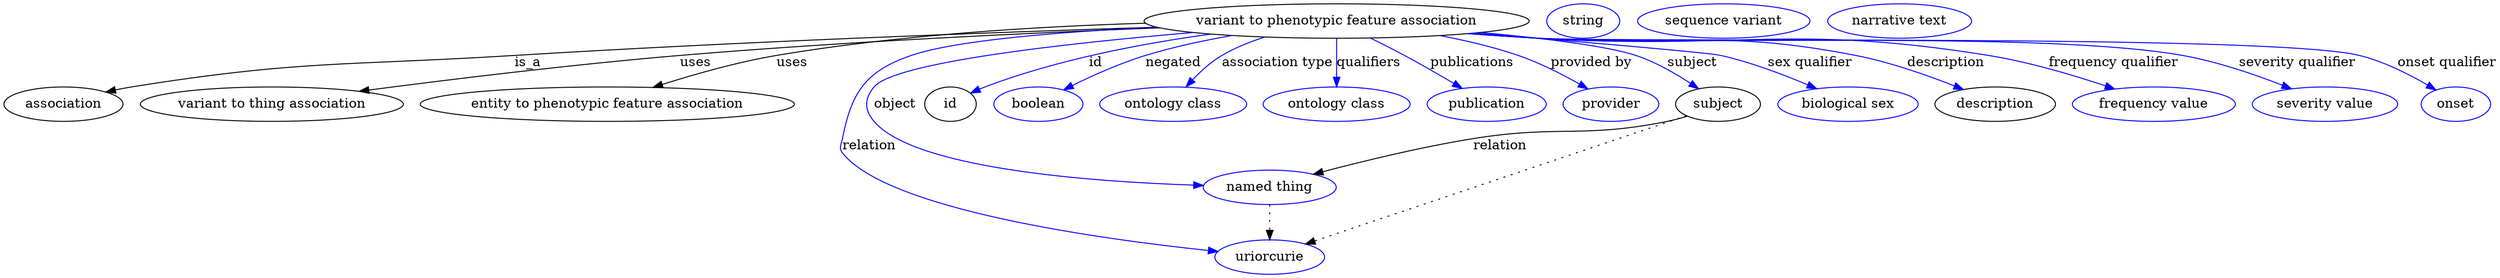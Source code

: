 digraph {
	graph [bb="0,0,2138.3,283"];
	node [label="\N"];
	"variant to phenotypic feature association"	[height=0.5,
		label="variant to phenotypic feature association",
		pos="1143,265",
		width=4.2788];
	association	[height=0.5,
		pos="50.046,178",
		width=1.3902];
	"variant to phenotypic feature association" -> association	[label=is_a,
		lp="435.05,221.5",
		pos="e,86.31,190.53 996.93,259.27 851.55,254.01 622.17,244.19 424.05,229 283.69,218.24 247.21,222.92 109.05,196 104.87,195.19 100.56,\
194.21 96.256,193.15"];
	"variant to thing association"	[height=0.5,
		pos="225.05,178",
		width=2.9608];
	"variant to phenotypic feature association" -> "variant to thing association"	[label=uses,
		lp="572.05,221.5",
		pos="e,296.05,191.46 998.1,258.85 879.97,253.8 708.92,244.55 560.05,229 472.98,219.91 373.9,204.48 306.22,193.17"];
	"entity to phenotypic feature association"	[height=0.5,
		pos="499.05,178",
		width=4.1524];
	"variant to phenotypic feature association" -> "entity to phenotypic feature association"	[label=uses,
		lp="650.05,221.5",
		pos="e,535.99,195.46 999.47,258.46 874.94,252.84 704.54,242.98 638.05,229 606.31,222.33 572,210.04 545.41,199.32"];
	relation	[color=blue,
		height=0.5,
		label=uriorcurie,
		pos="1075,18",
		width=1.2638];
	"variant to phenotypic feature association" -> relation	[color=blue,
		label=relation,
		lp="731.05,134.5",
		pos="e,1033,25.099 992.64,260.99 901.38,257.16 794.73,248.49 753.05,229 713.98,210.73 713.99,184.95 710.05,142 709.44,135.36 706.06,132.34 \
710.05,127 747.74,76.543 931.64,41.351 1023.1,26.664",
		style=solid];
	object	[color=blue,
		height=0.5,
		label="named thing",
		pos="1075,91",
		width=1.5346];
	"variant to phenotypic feature association" -> object	[color=blue,
		label=object,
		lp="748.05,178",
		pos="e,1020.7,94.616 995.62,259.77 891.14,253.23 763.92,236.83 731.05,196 721.01,183.54 720.89,172.36 731.05,160 765.75,117.77 921.04,\
101.32 1010.7,95.271",
		style=solid];
	id	[height=0.5,
		pos="801.05,178",
		width=0.75];
	"variant to phenotypic feature association" -> id	[color=blue,
		label=id,
		lp="943.55,221.5",
		pos="e,822.17,189.52 1048.3,250.8 1013.4,245.16 973.71,237.82 938.05,229 892.2,217.66 880.93,213.45 837.05,196 835.22,195.27 833.35,194.5 \
831.47,193.69",
		style=solid];
	negated	[color=blue,
		height=0.5,
		label=boolean,
		pos="884.05,178",
		width=1.0652];
	"variant to phenotypic feature association" -> negated	[color=blue,
		label=negated,
		lp="1008.5,221.5",
		pos="e,907.51,192.34 1062.3,249.6 1037.8,244.24 1011,237.38 987.05,229 962.59,220.45 936.33,207.64 916.45,197.13",
		style=solid];
	"association type"	[color=blue,
		height=0.5,
		label="ontology class",
		pos="1002,178",
		width=1.7151];
	"variant to phenotypic feature association" -> "association type"	[color=blue,
		label="association type",
		lp="1095,221.5",
		pos="e,1015.1,195.69 1089.6,248.11 1076.4,243.02 1062.8,236.67 1051,229 1040.3,222 1030.2,212.31 1021.9,203.32",
		style=solid];
	qualifiers	[color=blue,
		height=0.5,
		label="ontology class",
		pos="1143,178",
		width=1.7151];
	"variant to phenotypic feature association" -> qualifiers	[color=blue,
		label=qualifiers,
		lp="1168.5,221.5",
		pos="e,1143,196.18 1143,246.8 1143,235.16 1143,219.55 1143,206.24",
		style=solid];
	publications	[color=blue,
		height=0.5,
		label=publication,
		pos="1273,178",
		width=1.3902];
	"variant to phenotypic feature association" -> publications	[color=blue,
		label=publications,
		lp="1254.5,221.5",
		pos="e,1250.5,194.22 1169.7,247.2 1178.7,241.47 1188.8,234.99 1198,229 1212.6,219.54 1228.6,208.91 1242,199.89",
		style=solid];
	"provided by"	[color=blue,
		height=0.5,
		label=provider,
		pos="1381,178",
		width=1.1193];
	"variant to phenotypic feature association" -> "provided by"	[color=blue,
		label="provided by",
		lp="1356,221.5",
		pos="e,1359.6,193.33 1223.2,249.52 1245.8,244.27 1270.3,237.48 1292,229 1312.5,221.02 1334.1,209.04 1350.8,198.8",
		style=solid];
	subject	[height=0.5,
		pos="1475,178",
		width=0.99297];
	"variant to phenotypic feature association" -> subject	[color=blue,
		label=subject,
		lp="1443.5,221.5",
		pos="e,1456.3,193.52 1255.8,252.71 1309.7,246.4 1367.8,238.02 1393,229 1412.6,222.01 1432.5,209.98 1447.9,199.48",
		style=solid];
	"sex qualifier"	[color=blue,
		height=0.5,
		label="biological sex",
		pos="1589,178",
		width=1.661];
	"variant to phenotypic feature association" -> "sex qualifier"	[color=blue,
		label="sex qualifier",
		lp="1545.5,221.5",
		pos="e,1559.8,193.74 1253.9,252.4 1345.6,242.73 1461.8,230.34 1467,229 1495.9,221.68 1526.9,208.89 1550.5,198.08",
		style=solid];
	description	[height=0.5,
		pos="1717,178",
		width=1.3902];
	"variant to phenotypic feature association" -> description	[color=blue,
		label=description,
		lp="1663.5,221.5",
		pos="e,1688,192.67 1251.3,252.11 1269.5,250.28 1288.3,248.5 1306,247 1429,236.6 1462.4,254.84 1583,229 1616.3,221.87 1652.4,208.02 1678.8,\
196.71",
		style=solid];
	"frequency qualifier"	[color=blue,
		height=0.5,
		label="frequency value",
		pos="1853,178",
		width=1.8776];
	"variant to phenotypic feature association" -> "frequency qualifier"	[color=blue,
		label="frequency qualifier",
		lp="1806.5,221.5",
		pos="e,1817.7,193.38 1249.9,251.96 1268.6,250.11 1287.9,248.36 1306,247 1480,233.95 1526.4,260.05 1698,229 1736.1,222.12 1777.7,208.33 \
1808.2,196.97",
		style=solid];
	"severity qualifier"	[color=blue,
		height=0.5,
		label="severity value",
		pos="1998,178",
		width=1.661];
	"variant to phenotypic feature association" -> "severity qualifier"	[color=blue,
		label="severity qualifier",
		lp="1962,221.5",
		pos="e,1967.3,193.55 1248.6,251.88 1267.7,250 1287.5,248.27 1306,247 1429.4,238.58 1740.7,252.63 1862,229 1895.4,222.51 1931.3,208.97 \
1957.9,197.62",
		style=solid];
	"onset qualifier"	[color=blue,
		height=0.5,
		label=onset,
		pos="2109,178",
		width=0.81243];
	"variant to phenotypic feature association" -> "onset qualifier"	[color=blue,
		label="onset qualifier",
		lp="2090,221.5",
		pos="e,2090.4,191.88 1248.2,251.81 1267.4,249.93 1287.3,248.21 1306,247 1384.4,241.93 1936,248.47 2012,229 2037.1,222.58 2063.1,208.77 \
2081.8,197.28",
		style=solid];
	object -> relation	[pos="e,1075,36.029 1075,72.813 1075,64.789 1075,55.047 1075,46.069",
		style=dotted];
	association_id	[color=blue,
		height=0.5,
		label=string,
		pos="1346,265",
		width=0.84854];
	subject -> relation	[pos="e,1106.1,31.252 1447.9,166.26 1378.9,139.03 1197,67.155 1115.5,34.974",
		style=dotted];
	subject -> object	[label=relation,
		lp="1281,134.5",
		pos="e,1112.9,104.13 1448.7,165.78 1442.7,163.56 1436.2,161.47 1430,160 1356.1,142.43 1334.7,155.96 1260,142 1212.8,133.17 1160,118.39 \
1122.9,107.19"];
	"variant to phenotypic feature association_subject"	[color=blue,
		height=0.5,
		label="sequence variant",
		pos="1464,265",
		width=1.9318];
	"entity to phenotypic feature association_description"	[color=blue,
		height=0.5,
		label="narrative text",
		pos="1609,265",
		width=1.6068];
}
